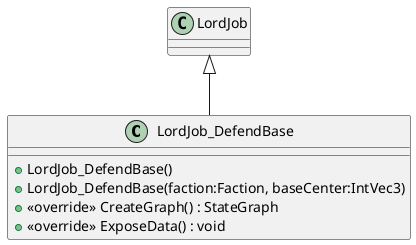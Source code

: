 @startuml
class LordJob_DefendBase {
    + LordJob_DefendBase()
    + LordJob_DefendBase(faction:Faction, baseCenter:IntVec3)
    + <<override>> CreateGraph() : StateGraph
    + <<override>> ExposeData() : void
}
LordJob <|-- LordJob_DefendBase
@enduml
